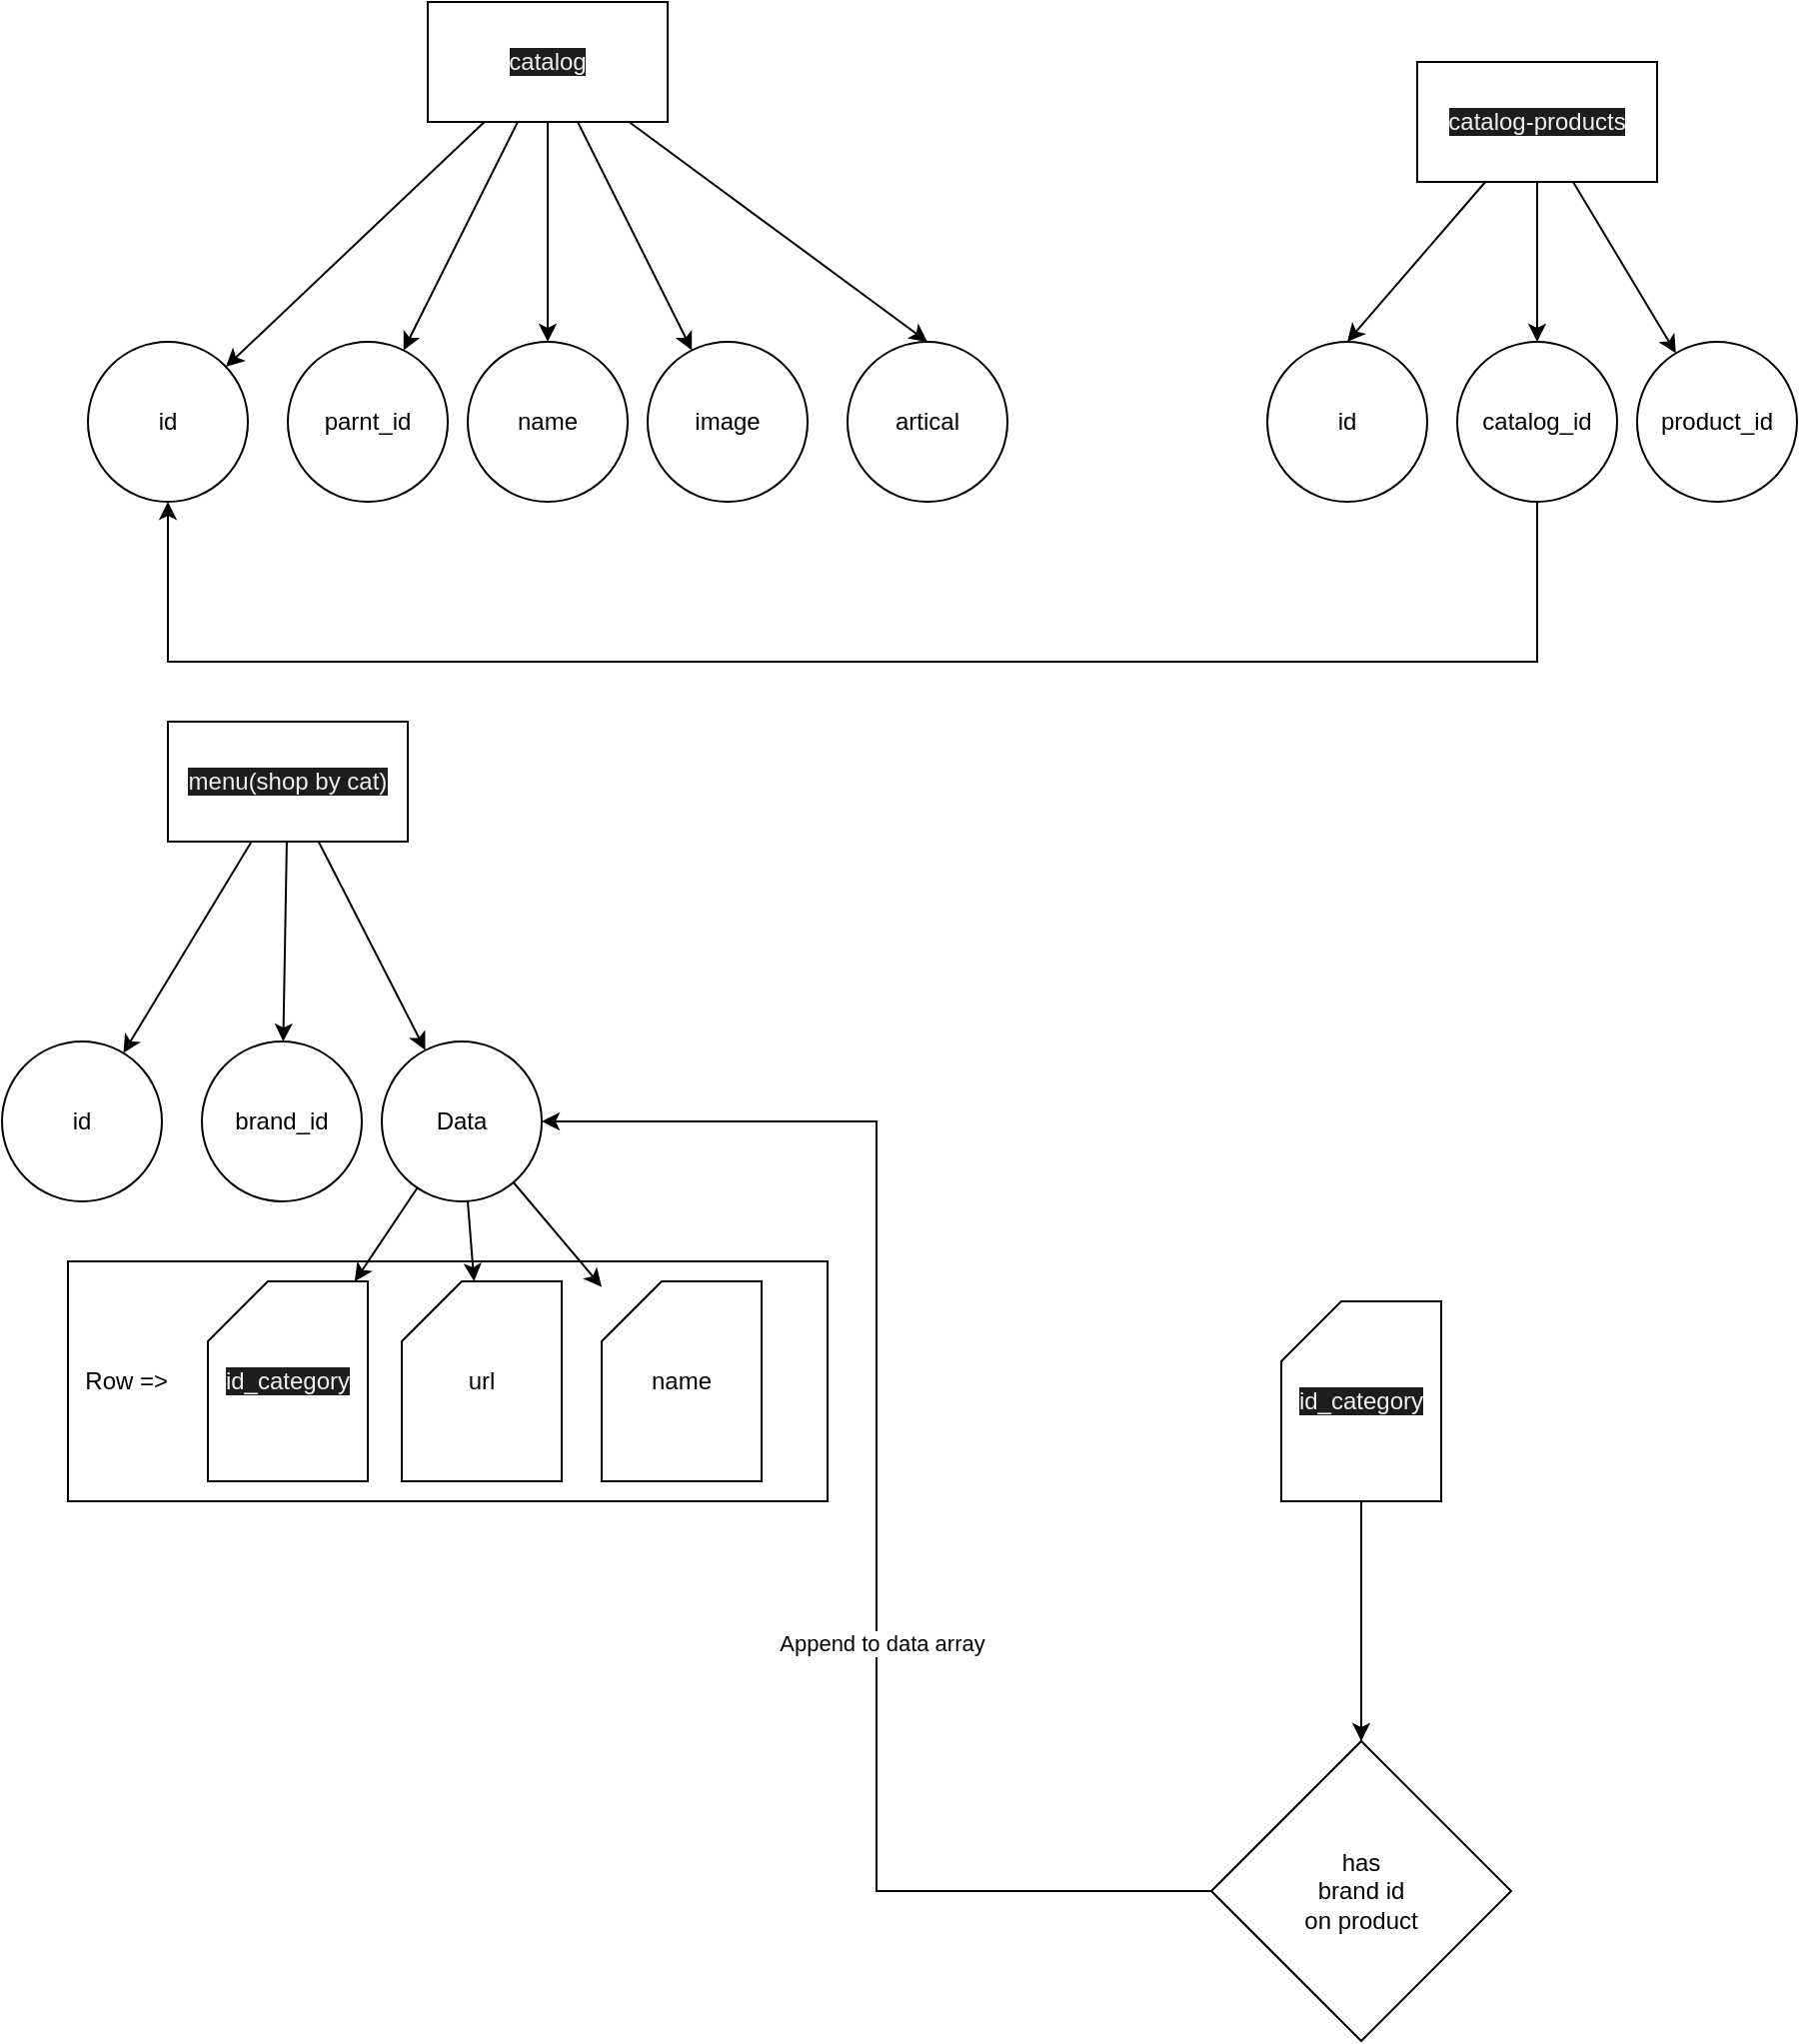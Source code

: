 <mxfile version="24.6.1" type="device">
  <diagram name="Page-1" id="K5trmGSR_qKqQNIiK0KC">
    <mxGraphModel dx="1380" dy="843" grid="1" gridSize="10" guides="1" tooltips="1" connect="1" arrows="1" fold="1" page="1" pageScale="1" pageWidth="1100" pageHeight="850" math="0" shadow="0">
      <root>
        <mxCell id="0" />
        <mxCell id="1" parent="0" />
        <mxCell id="Pcv1ixxrA63ozI6IQMF5-33" value="" style="group" vertex="1" connectable="0" parent="1">
          <mxGeometry x="713" y="70" width="265" height="220" as="geometry" />
        </mxCell>
        <mxCell id="Pcv1ixxrA63ozI6IQMF5-28" style="edgeStyle=none;rounded=0;orthogonalLoop=1;jettySize=auto;html=1;entryX=0.5;entryY=0;entryDx=0;entryDy=0;" edge="1" parent="Pcv1ixxrA63ozI6IQMF5-33" source="Pcv1ixxrA63ozI6IQMF5-4" target="Pcv1ixxrA63ozI6IQMF5-27">
          <mxGeometry relative="1" as="geometry" />
        </mxCell>
        <mxCell id="Pcv1ixxrA63ozI6IQMF5-29" style="edgeStyle=none;rounded=0;orthogonalLoop=1;jettySize=auto;html=1;" edge="1" parent="Pcv1ixxrA63ozI6IQMF5-33" source="Pcv1ixxrA63ozI6IQMF5-4" target="Pcv1ixxrA63ozI6IQMF5-25">
          <mxGeometry relative="1" as="geometry" />
        </mxCell>
        <mxCell id="Pcv1ixxrA63ozI6IQMF5-30" style="edgeStyle=none;rounded=0;orthogonalLoop=1;jettySize=auto;html=1;" edge="1" parent="Pcv1ixxrA63ozI6IQMF5-33" source="Pcv1ixxrA63ozI6IQMF5-4" target="Pcv1ixxrA63ozI6IQMF5-26">
          <mxGeometry relative="1" as="geometry" />
        </mxCell>
        <mxCell id="Pcv1ixxrA63ozI6IQMF5-4" value="&lt;span style=&quot;color: rgb(240, 240, 240); font-family: Helvetica; font-size: 12px; font-style: normal; font-variant-ligatures: normal; font-variant-caps: normal; font-weight: 400; letter-spacing: normal; orphans: 2; text-align: center; text-indent: 0px; text-transform: none; widows: 2; word-spacing: 0px; -webkit-text-stroke-width: 0px; white-space: normal; background-color: rgb(27, 29, 30); text-decoration-thickness: initial; text-decoration-style: initial; text-decoration-color: initial; display: inline !important; float: none;&quot;&gt;catalog-products&lt;/span&gt;" style="rounded=0;whiteSpace=wrap;html=1;" vertex="1" parent="Pcv1ixxrA63ozI6IQMF5-33">
          <mxGeometry x="75" width="120" height="60" as="geometry" />
        </mxCell>
        <mxCell id="Pcv1ixxrA63ozI6IQMF5-25" value="catalog_id" style="ellipse;whiteSpace=wrap;html=1;aspect=fixed;" vertex="1" parent="Pcv1ixxrA63ozI6IQMF5-33">
          <mxGeometry x="95" y="140" width="80" height="80" as="geometry" />
        </mxCell>
        <mxCell id="Pcv1ixxrA63ozI6IQMF5-26" value="product_id" style="ellipse;whiteSpace=wrap;html=1;aspect=fixed;" vertex="1" parent="Pcv1ixxrA63ozI6IQMF5-33">
          <mxGeometry x="185" y="140" width="80" height="80" as="geometry" />
        </mxCell>
        <mxCell id="Pcv1ixxrA63ozI6IQMF5-27" value="id" style="ellipse;whiteSpace=wrap;html=1;aspect=fixed;" vertex="1" parent="Pcv1ixxrA63ozI6IQMF5-33">
          <mxGeometry y="140" width="80" height="80" as="geometry" />
        </mxCell>
        <mxCell id="Pcv1ixxrA63ozI6IQMF5-34" value="" style="group" vertex="1" connectable="0" parent="1">
          <mxGeometry x="123" y="40" width="460" height="250" as="geometry" />
        </mxCell>
        <mxCell id="Pcv1ixxrA63ozI6IQMF5-13" style="rounded=0;orthogonalLoop=1;jettySize=auto;html=1;" edge="1" parent="Pcv1ixxrA63ozI6IQMF5-34" source="Pcv1ixxrA63ozI6IQMF5-6" target="Pcv1ixxrA63ozI6IQMF5-10">
          <mxGeometry relative="1" as="geometry" />
        </mxCell>
        <mxCell id="Pcv1ixxrA63ozI6IQMF5-16" style="rounded=0;orthogonalLoop=1;jettySize=auto;html=1;" edge="1" parent="Pcv1ixxrA63ozI6IQMF5-34" source="Pcv1ixxrA63ozI6IQMF5-6" target="Pcv1ixxrA63ozI6IQMF5-7">
          <mxGeometry relative="1" as="geometry" />
        </mxCell>
        <mxCell id="Pcv1ixxrA63ozI6IQMF5-17" style="edgeStyle=none;rounded=0;orthogonalLoop=1;jettySize=auto;html=1;" edge="1" parent="Pcv1ixxrA63ozI6IQMF5-34" source="Pcv1ixxrA63ozI6IQMF5-6" target="Pcv1ixxrA63ozI6IQMF5-8">
          <mxGeometry relative="1" as="geometry" />
        </mxCell>
        <mxCell id="Pcv1ixxrA63ozI6IQMF5-18" style="edgeStyle=none;rounded=0;orthogonalLoop=1;jettySize=auto;html=1;entryX=0.5;entryY=0;entryDx=0;entryDy=0;" edge="1" parent="Pcv1ixxrA63ozI6IQMF5-34" source="Pcv1ixxrA63ozI6IQMF5-6" target="Pcv1ixxrA63ozI6IQMF5-9">
          <mxGeometry relative="1" as="geometry" />
        </mxCell>
        <mxCell id="Pcv1ixxrA63ozI6IQMF5-32" style="edgeStyle=none;rounded=0;orthogonalLoop=1;jettySize=auto;html=1;" edge="1" parent="Pcv1ixxrA63ozI6IQMF5-34" source="Pcv1ixxrA63ozI6IQMF5-6" target="Pcv1ixxrA63ozI6IQMF5-31">
          <mxGeometry relative="1" as="geometry" />
        </mxCell>
        <mxCell id="Pcv1ixxrA63ozI6IQMF5-6" value="&lt;span style=&quot;color: rgb(240, 240, 240); font-family: Helvetica; font-size: 12px; font-style: normal; font-variant-ligatures: normal; font-variant-caps: normal; font-weight: 400; letter-spacing: normal; orphans: 2; text-align: center; text-indent: 0px; text-transform: none; widows: 2; word-spacing: 0px; -webkit-text-stroke-width: 0px; white-space: normal; background-color: rgb(27, 29, 30); text-decoration-thickness: initial; text-decoration-style: initial; text-decoration-color: initial; display: inline !important; float: none;&quot;&gt;catalog&lt;/span&gt;" style="rounded=0;whiteSpace=wrap;html=1;" vertex="1" parent="Pcv1ixxrA63ozI6IQMF5-34">
          <mxGeometry x="170" width="120" height="60" as="geometry" />
        </mxCell>
        <mxCell id="Pcv1ixxrA63ozI6IQMF5-7" value="name" style="ellipse;whiteSpace=wrap;html=1;aspect=fixed;" vertex="1" parent="Pcv1ixxrA63ozI6IQMF5-34">
          <mxGeometry x="190" y="170" width="80" height="80" as="geometry" />
        </mxCell>
        <mxCell id="Pcv1ixxrA63ozI6IQMF5-8" value="image" style="ellipse;whiteSpace=wrap;html=1;aspect=fixed;" vertex="1" parent="Pcv1ixxrA63ozI6IQMF5-34">
          <mxGeometry x="280" y="170" width="80" height="80" as="geometry" />
        </mxCell>
        <mxCell id="Pcv1ixxrA63ozI6IQMF5-9" value="artical" style="ellipse;whiteSpace=wrap;html=1;aspect=fixed;" vertex="1" parent="Pcv1ixxrA63ozI6IQMF5-34">
          <mxGeometry x="380" y="170" width="80" height="80" as="geometry" />
        </mxCell>
        <mxCell id="Pcv1ixxrA63ozI6IQMF5-10" value="id" style="ellipse;whiteSpace=wrap;html=1;aspect=fixed;" vertex="1" parent="Pcv1ixxrA63ozI6IQMF5-34">
          <mxGeometry y="170" width="80" height="80" as="geometry" />
        </mxCell>
        <mxCell id="Pcv1ixxrA63ozI6IQMF5-31" value="parnt_id" style="ellipse;whiteSpace=wrap;html=1;aspect=fixed;" vertex="1" parent="Pcv1ixxrA63ozI6IQMF5-34">
          <mxGeometry x="100" y="170" width="80" height="80" as="geometry" />
        </mxCell>
        <mxCell id="Pcv1ixxrA63ozI6IQMF5-36" style="edgeStyle=orthogonalEdgeStyle;rounded=0;orthogonalLoop=1;jettySize=auto;html=1;entryX=0.5;entryY=1;entryDx=0;entryDy=0;" edge="1" parent="1" source="Pcv1ixxrA63ozI6IQMF5-25" target="Pcv1ixxrA63ozI6IQMF5-10">
          <mxGeometry relative="1" as="geometry">
            <Array as="points">
              <mxPoint x="848" y="370" />
              <mxPoint x="163" y="370" />
            </Array>
          </mxGeometry>
        </mxCell>
        <mxCell id="Pcv1ixxrA63ozI6IQMF5-77" value="" style="group" vertex="1" connectable="0" parent="1">
          <mxGeometry x="80" y="400" width="755" height="660" as="geometry" />
        </mxCell>
        <mxCell id="Pcv1ixxrA63ozI6IQMF5-47" style="rounded=0;orthogonalLoop=1;jettySize=auto;html=1;" edge="1" parent="Pcv1ixxrA63ozI6IQMF5-77" source="Pcv1ixxrA63ozI6IQMF5-52" target="Pcv1ixxrA63ozI6IQMF5-56">
          <mxGeometry relative="1" as="geometry" />
        </mxCell>
        <mxCell id="Pcv1ixxrA63ozI6IQMF5-48" style="rounded=0;orthogonalLoop=1;jettySize=auto;html=1;" edge="1" parent="Pcv1ixxrA63ozI6IQMF5-77" source="Pcv1ixxrA63ozI6IQMF5-52" target="Pcv1ixxrA63ozI6IQMF5-53">
          <mxGeometry relative="1" as="geometry" />
        </mxCell>
        <mxCell id="Pcv1ixxrA63ozI6IQMF5-51" style="edgeStyle=none;rounded=0;orthogonalLoop=1;jettySize=auto;html=1;" edge="1" parent="Pcv1ixxrA63ozI6IQMF5-77" source="Pcv1ixxrA63ozI6IQMF5-52" target="Pcv1ixxrA63ozI6IQMF5-57">
          <mxGeometry relative="1" as="geometry" />
        </mxCell>
        <mxCell id="Pcv1ixxrA63ozI6IQMF5-52" value="&lt;span style=&quot;color: rgb(240, 240, 240); font-family: Helvetica; font-size: 12px; font-style: normal; font-variant-ligatures: normal; font-variant-caps: normal; font-weight: 400; letter-spacing: normal; orphans: 2; text-align: center; text-indent: 0px; text-transform: none; widows: 2; word-spacing: 0px; -webkit-text-stroke-width: 0px; white-space: normal; background-color: rgb(27, 29, 30); text-decoration-thickness: initial; text-decoration-style: initial; text-decoration-color: initial; display: inline !important; float: none;&quot;&gt;menu(shop by cat)&lt;/span&gt;" style="rounded=0;whiteSpace=wrap;html=1;container=0;" vertex="1" parent="Pcv1ixxrA63ozI6IQMF5-77">
          <mxGeometry x="83" width="120" height="60" as="geometry" />
        </mxCell>
        <mxCell id="Pcv1ixxrA63ozI6IQMF5-53" value="Data" style="ellipse;whiteSpace=wrap;html=1;aspect=fixed;container=0;" vertex="1" parent="Pcv1ixxrA63ozI6IQMF5-77">
          <mxGeometry x="190" y="160" width="80" height="80" as="geometry" />
        </mxCell>
        <mxCell id="Pcv1ixxrA63ozI6IQMF5-56" value="id" style="ellipse;whiteSpace=wrap;html=1;aspect=fixed;container=0;" vertex="1" parent="Pcv1ixxrA63ozI6IQMF5-77">
          <mxGeometry y="160" width="80" height="80" as="geometry" />
        </mxCell>
        <mxCell id="Pcv1ixxrA63ozI6IQMF5-57" value="brand_id" style="ellipse;whiteSpace=wrap;html=1;aspect=fixed;container=0;" vertex="1" parent="Pcv1ixxrA63ozI6IQMF5-77">
          <mxGeometry x="100" y="160" width="80" height="80" as="geometry" />
        </mxCell>
        <mxCell id="Pcv1ixxrA63ozI6IQMF5-75" value="&amp;nbsp; Row =&amp;gt;" style="rounded=0;whiteSpace=wrap;html=1;align=left;container=0;" vertex="1" parent="Pcv1ixxrA63ozI6IQMF5-77">
          <mxGeometry x="33" y="270" width="380" height="120" as="geometry" />
        </mxCell>
        <mxCell id="Pcv1ixxrA63ozI6IQMF5-64" value="&lt;span style=&quot;color: rgb(240, 240, 240); font-family: Helvetica; font-size: 12px; font-style: normal; font-variant-ligatures: normal; font-variant-caps: normal; font-weight: 400; letter-spacing: normal; orphans: 2; text-align: center; text-indent: 0px; text-transform: none; widows: 2; word-spacing: 0px; -webkit-text-stroke-width: 0px; white-space: normal; background-color: rgb(27, 29, 30); text-decoration-thickness: initial; text-decoration-style: initial; text-decoration-color: initial; display: inline !important; float: none;&quot;&gt;id_category&lt;/span&gt;" style="shape=card;whiteSpace=wrap;html=1;container=0;" vertex="1" parent="Pcv1ixxrA63ozI6IQMF5-77">
          <mxGeometry x="103" y="280" width="80" height="100" as="geometry" />
        </mxCell>
        <mxCell id="Pcv1ixxrA63ozI6IQMF5-65" value="url" style="shape=card;whiteSpace=wrap;html=1;container=0;" vertex="1" parent="Pcv1ixxrA63ozI6IQMF5-77">
          <mxGeometry x="200" y="280" width="80" height="100" as="geometry" />
        </mxCell>
        <mxCell id="Pcv1ixxrA63ozI6IQMF5-66" value="name" style="shape=card;whiteSpace=wrap;html=1;container=0;" vertex="1" parent="Pcv1ixxrA63ozI6IQMF5-77">
          <mxGeometry x="300" y="280" width="80" height="100" as="geometry" />
        </mxCell>
        <mxCell id="Pcv1ixxrA63ozI6IQMF5-67" style="edgeStyle=none;rounded=0;orthogonalLoop=1;jettySize=auto;html=1;" edge="1" parent="Pcv1ixxrA63ozI6IQMF5-77" source="Pcv1ixxrA63ozI6IQMF5-53" target="Pcv1ixxrA63ozI6IQMF5-64">
          <mxGeometry relative="1" as="geometry" />
        </mxCell>
        <mxCell id="Pcv1ixxrA63ozI6IQMF5-68" style="edgeStyle=none;rounded=0;orthogonalLoop=1;jettySize=auto;html=1;" edge="1" parent="Pcv1ixxrA63ozI6IQMF5-77" source="Pcv1ixxrA63ozI6IQMF5-53" target="Pcv1ixxrA63ozI6IQMF5-65">
          <mxGeometry relative="1" as="geometry" />
        </mxCell>
        <mxCell id="Pcv1ixxrA63ozI6IQMF5-69" style="edgeStyle=none;rounded=0;orthogonalLoop=1;jettySize=auto;html=1;" edge="1" parent="Pcv1ixxrA63ozI6IQMF5-77" source="Pcv1ixxrA63ozI6IQMF5-53" target="Pcv1ixxrA63ozI6IQMF5-66">
          <mxGeometry relative="1" as="geometry" />
        </mxCell>
        <mxCell id="Pcv1ixxrA63ozI6IQMF5-72" style="edgeStyle=none;rounded=0;orthogonalLoop=1;jettySize=auto;html=1;" edge="1" parent="Pcv1ixxrA63ozI6IQMF5-77" source="Pcv1ixxrA63ozI6IQMF5-71" target="Pcv1ixxrA63ozI6IQMF5-73">
          <mxGeometry relative="1" as="geometry">
            <mxPoint x="680" y="570" as="targetPoint" />
          </mxGeometry>
        </mxCell>
        <mxCell id="Pcv1ixxrA63ozI6IQMF5-71" value="&lt;span style=&quot;color: rgb(240, 240, 240); font-family: Helvetica; font-size: 12px; font-style: normal; font-variant-ligatures: normal; font-variant-caps: normal; font-weight: 400; letter-spacing: normal; orphans: 2; text-align: center; text-indent: 0px; text-transform: none; widows: 2; word-spacing: 0px; -webkit-text-stroke-width: 0px; white-space: normal; background-color: rgb(27, 29, 30); text-decoration-thickness: initial; text-decoration-style: initial; text-decoration-color: initial; display: inline !important; float: none;&quot;&gt;id_category&lt;/span&gt;" style="shape=card;whiteSpace=wrap;html=1;container=0;" vertex="1" parent="Pcv1ixxrA63ozI6IQMF5-77">
          <mxGeometry x="640" y="290" width="80" height="100" as="geometry" />
        </mxCell>
        <mxCell id="Pcv1ixxrA63ozI6IQMF5-74" value="Append to data array" style="edgeStyle=elbowEdgeStyle;rounded=0;orthogonalLoop=1;jettySize=auto;html=1;entryX=1;entryY=0.5;entryDx=0;entryDy=0;" edge="1" parent="Pcv1ixxrA63ozI6IQMF5-77" source="Pcv1ixxrA63ozI6IQMF5-73" target="Pcv1ixxrA63ozI6IQMF5-53">
          <mxGeometry x="-0.189" y="-2" relative="1" as="geometry">
            <mxPoint as="offset" />
          </mxGeometry>
        </mxCell>
        <mxCell id="Pcv1ixxrA63ozI6IQMF5-73" value="has&lt;br&gt;brand id&lt;br&gt;on product" style="rhombus;whiteSpace=wrap;html=1;container=0;" vertex="1" parent="Pcv1ixxrA63ozI6IQMF5-77">
          <mxGeometry x="605" y="510" width="150" height="150" as="geometry" />
        </mxCell>
      </root>
    </mxGraphModel>
  </diagram>
</mxfile>
